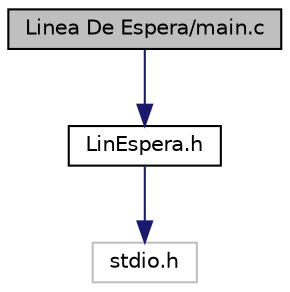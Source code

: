 digraph "Linea De Espera/main.c"
{
 // LATEX_PDF_SIZE
  edge [fontname="Helvetica",fontsize="10",labelfontname="Helvetica",labelfontsize="10"];
  node [fontname="Helvetica",fontsize="10",shape=record];
  Node1 [label="Linea De Espera/main.c",height=0.2,width=0.4,color="black", fillcolor="grey75", style="filled", fontcolor="black",tooltip="Funcion principal pedir datos al usuario."];
  Node1 -> Node2 [color="midnightblue",fontsize="10",style="solid",fontname="Helvetica"];
  Node2 [label="LinEspera.h",height=0.2,width=0.4,color="black", fillcolor="white", style="filled",URL="$_lin_espera_8h.html",tooltip=" "];
  Node2 -> Node3 [color="midnightblue",fontsize="10",style="solid",fontname="Helvetica"];
  Node3 [label="stdio.h",height=0.2,width=0.4,color="grey75", fillcolor="white", style="filled",tooltip=" "];
}
